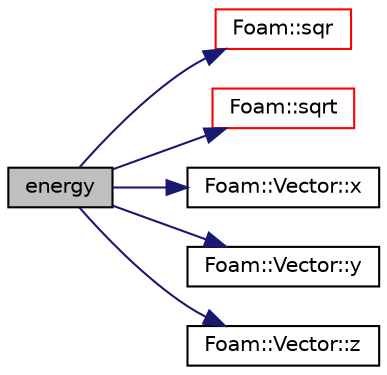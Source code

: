 digraph "energy"
{
  bgcolor="transparent";
  edge [fontname="Helvetica",fontsize="10",labelfontname="Helvetica",labelfontsize="10"];
  node [fontname="Helvetica",fontsize="10",shape=record];
  rankdir="LR";
  Node1 [label="energy",height=0.2,width=0.4,color="black", fillcolor="grey75", style="filled", fontcolor="black"];
  Node1 -> Node2 [color="midnightblue",fontsize="10",style="solid",fontname="Helvetica"];
  Node2 [label="Foam::sqr",height=0.2,width=0.4,color="red",URL="$a10909.html#a277dc11c581d53826ab5090b08f3b17b"];
  Node1 -> Node3 [color="midnightblue",fontsize="10",style="solid",fontname="Helvetica"];
  Node3 [label="Foam::sqrt",height=0.2,width=0.4,color="red",URL="$a10909.html#a8616bd62eebf2342a80222fecb1bda71"];
  Node1 -> Node4 [color="midnightblue",fontsize="10",style="solid",fontname="Helvetica"];
  Node4 [label="Foam::Vector::x",height=0.2,width=0.4,color="black",URL="$a02903.html#aeb7dc4a97968c543f58f9c7082e55757"];
  Node1 -> Node5 [color="midnightblue",fontsize="10",style="solid",fontname="Helvetica"];
  Node5 [label="Foam::Vector::y",height=0.2,width=0.4,color="black",URL="$a02903.html#a77c00b469d89c23bd35d2eb236140f70"];
  Node1 -> Node6 [color="midnightblue",fontsize="10",style="solid",fontname="Helvetica"];
  Node6 [label="Foam::Vector::z",height=0.2,width=0.4,color="black",URL="$a02903.html#ac72a74f7dde9500927f63515c3f0a2f3"];
}
